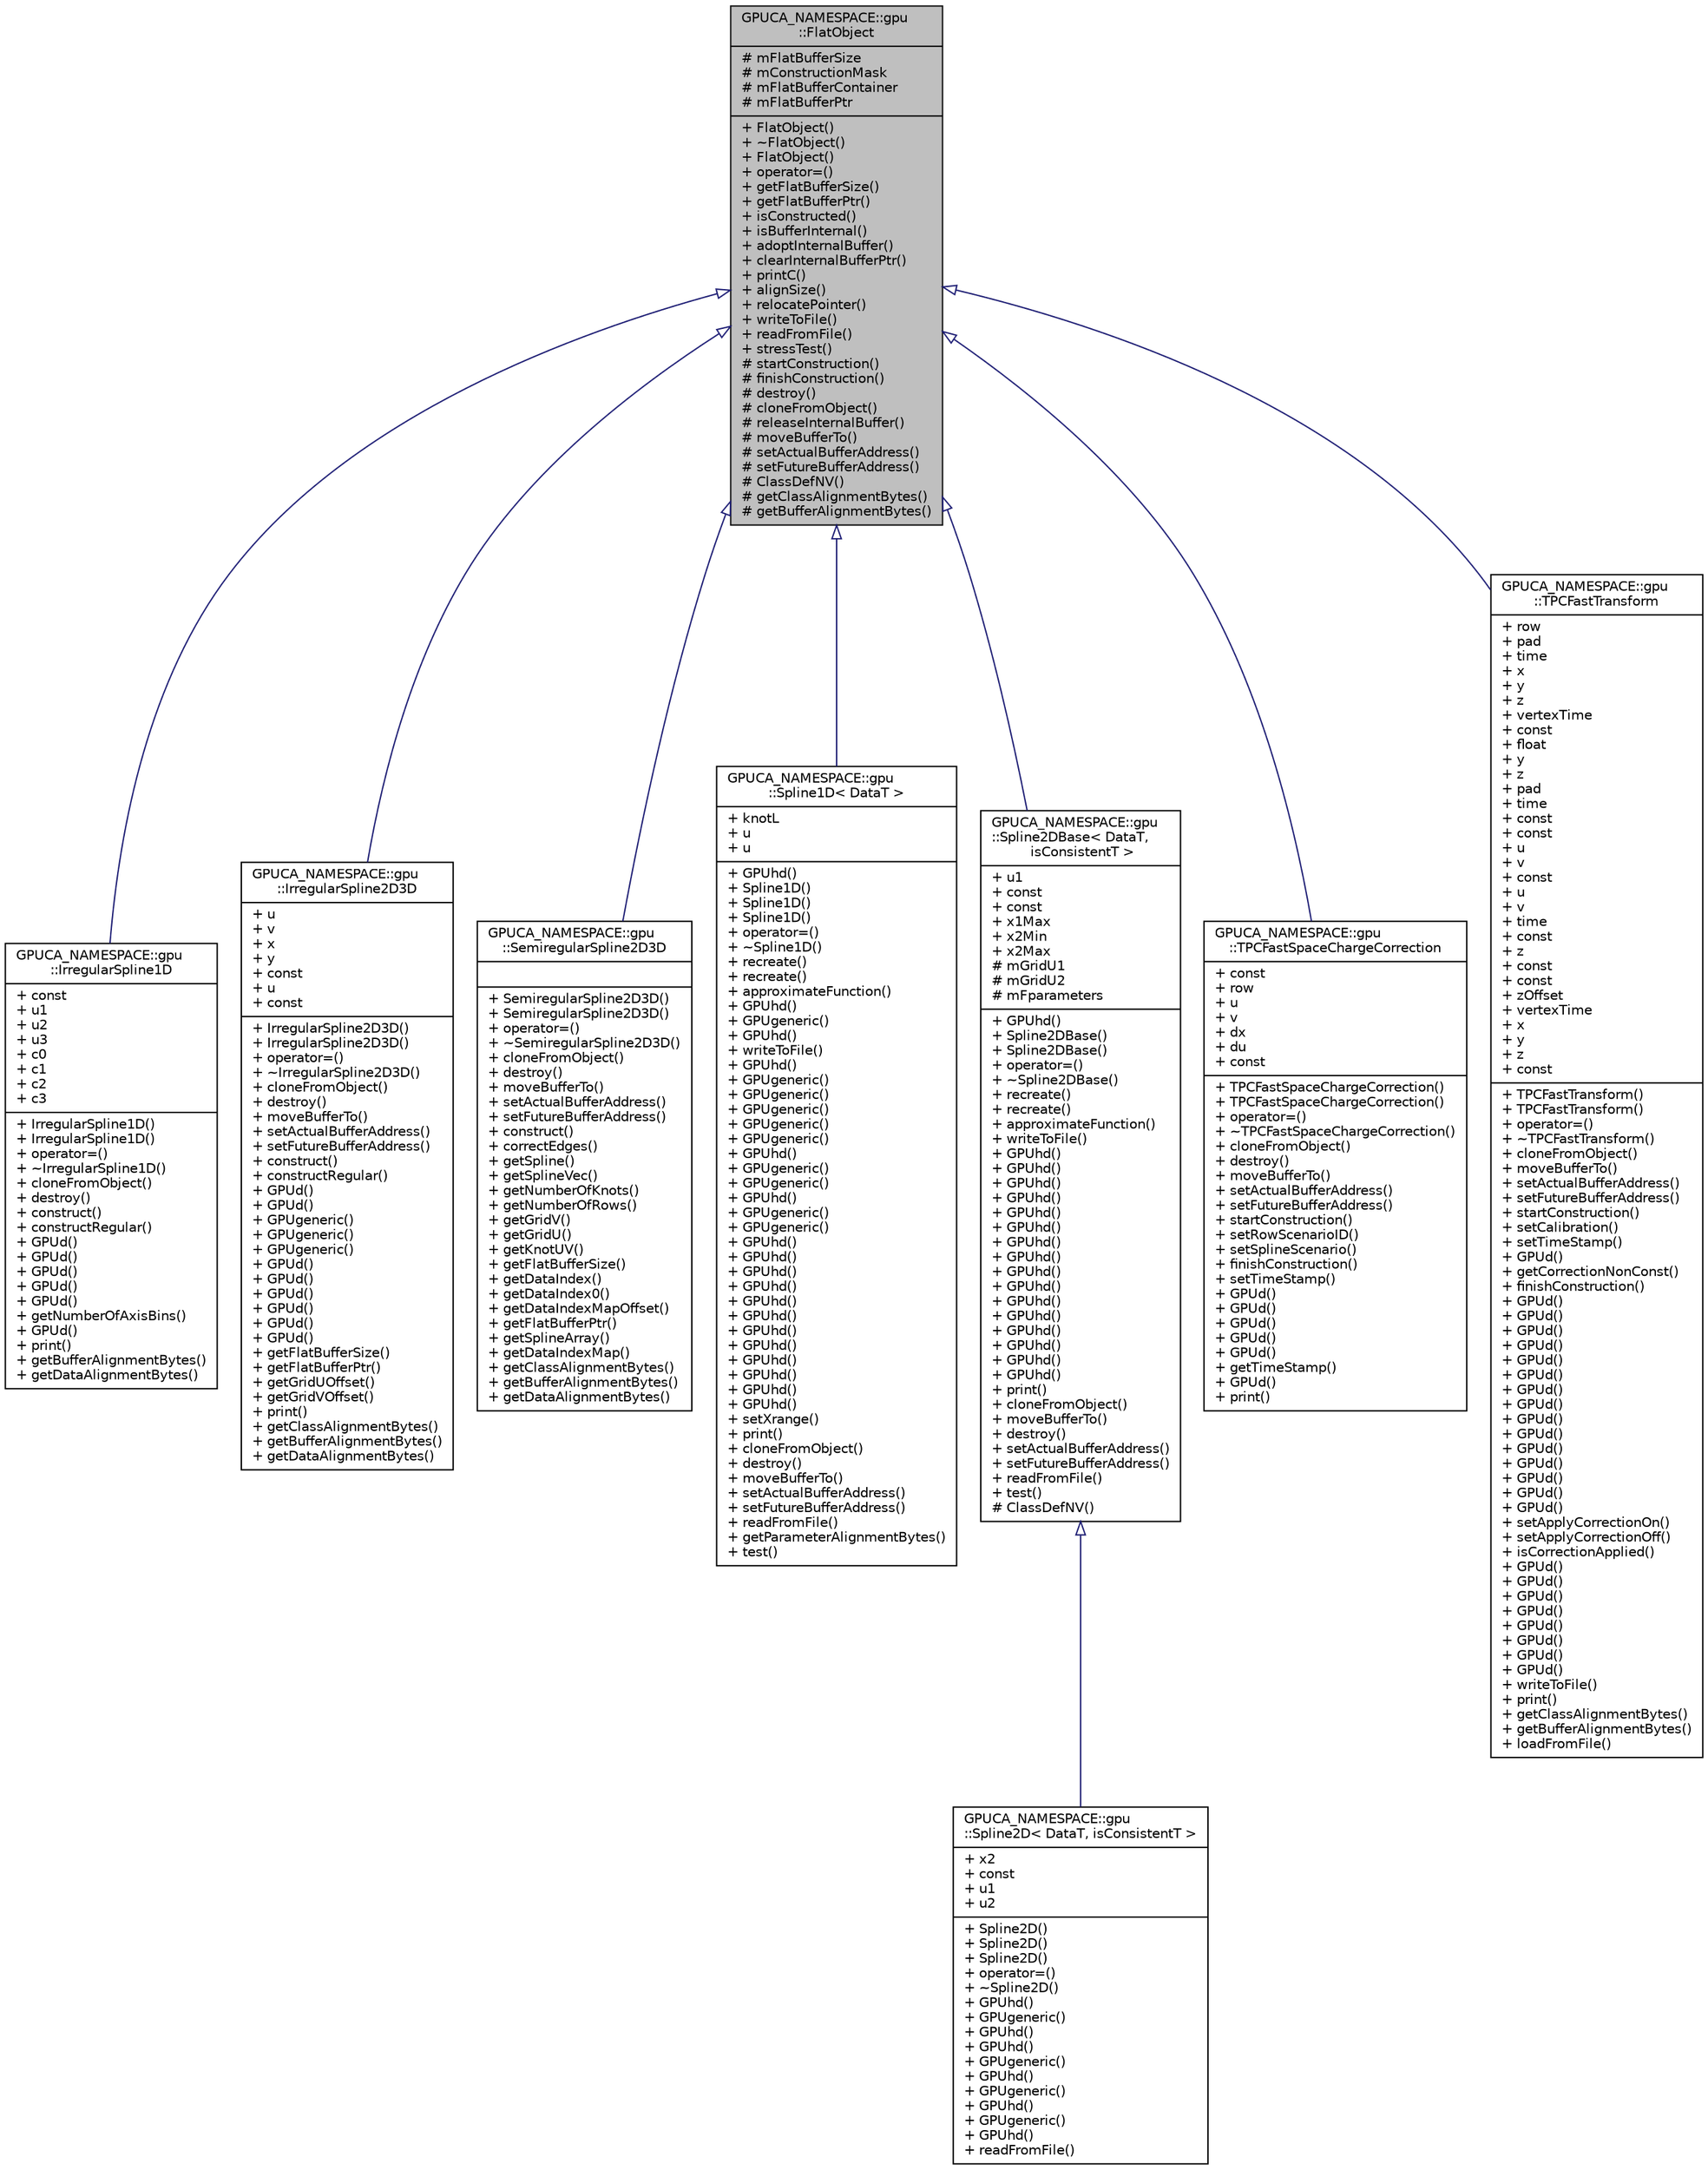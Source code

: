 digraph "GPUCA_NAMESPACE::gpu::FlatObject"
{
 // INTERACTIVE_SVG=YES
  bgcolor="transparent";
  edge [fontname="Helvetica",fontsize="10",labelfontname="Helvetica",labelfontsize="10"];
  node [fontname="Helvetica",fontsize="10",shape=record];
  Node0 [label="{GPUCA_NAMESPACE::gpu\l::FlatObject\n|# mFlatBufferSize\l# mConstructionMask\l# mFlatBufferContainer\l# mFlatBufferPtr\l|+ FlatObject()\l+ ~FlatObject()\l+ FlatObject()\l+ operator=()\l+ getFlatBufferSize()\l+ getFlatBufferPtr()\l+ isConstructed()\l+ isBufferInternal()\l+ adoptInternalBuffer()\l+ clearInternalBufferPtr()\l+ printC()\l+ alignSize()\l+ relocatePointer()\l+ writeToFile()\l+ readFromFile()\l+ stressTest()\l# startConstruction()\l# finishConstruction()\l# destroy()\l# cloneFromObject()\l# releaseInternalBuffer()\l# moveBufferTo()\l# setActualBufferAddress()\l# setFutureBufferAddress()\l# ClassDefNV()\l# getClassAlignmentBytes()\l# getBufferAlignmentBytes()\l}",height=0.2,width=0.4,color="black", fillcolor="grey75", style="filled", fontcolor="black"];
  Node0 -> Node1 [dir="back",color="midnightblue",fontsize="10",style="solid",arrowtail="onormal",fontname="Helvetica"];
  Node1 [label="{GPUCA_NAMESPACE::gpu\l::IrregularSpline1D\n|+ const\l+ u1\l+ u2\l+ u3\l+ c0\l+ c1\l+ c2\l+ c3\l|+ IrregularSpline1D()\l+ IrregularSpline1D()\l+ operator=()\l+ ~IrregularSpline1D()\l+ cloneFromObject()\l+ destroy()\l+ construct()\l+ constructRegular()\l+ GPUd()\l+ GPUd()\l+ GPUd()\l+ GPUd()\l+ GPUd()\l+ getNumberOfAxisBins()\l+ GPUd()\l+ print()\l+ getBufferAlignmentBytes()\l+ getDataAlignmentBytes()\l}",height=0.2,width=0.4,color="black",URL="$de/d7d/classGPUCA__NAMESPACE_1_1gpu_1_1IrregularSpline1D.html"];
  Node0 -> Node2 [dir="back",color="midnightblue",fontsize="10",style="solid",arrowtail="onormal",fontname="Helvetica"];
  Node2 [label="{GPUCA_NAMESPACE::gpu\l::IrregularSpline2D3D\n|+ u\l+ v\l+ x\l+ y\l+ const\l+ u\l+ const\l|+ IrregularSpline2D3D()\l+ IrregularSpline2D3D()\l+ operator=()\l+ ~IrregularSpline2D3D()\l+ cloneFromObject()\l+ destroy()\l+ moveBufferTo()\l+ setActualBufferAddress()\l+ setFutureBufferAddress()\l+ construct()\l+ constructRegular()\l+ GPUd()\l+ GPUd()\l+ GPUgeneric()\l+ GPUgeneric()\l+ GPUgeneric()\l+ GPUd()\l+ GPUd()\l+ GPUd()\l+ GPUd()\l+ GPUd()\l+ GPUd()\l+ getFlatBufferSize()\l+ getFlatBufferPtr()\l+ getGridUOffset()\l+ getGridVOffset()\l+ print()\l+ getClassAlignmentBytes()\l+ getBufferAlignmentBytes()\l+ getDataAlignmentBytes()\l}",height=0.2,width=0.4,color="black",URL="$d5/d77/classGPUCA__NAMESPACE_1_1gpu_1_1IrregularSpline2D3D.html"];
  Node0 -> Node3 [dir="back",color="midnightblue",fontsize="10",style="solid",arrowtail="onormal",fontname="Helvetica"];
  Node3 [label="{GPUCA_NAMESPACE::gpu\l::SemiregularSpline2D3D\n||+ SemiregularSpline2D3D()\l+ SemiregularSpline2D3D()\l+ operator=()\l+ ~SemiregularSpline2D3D()\l+ cloneFromObject()\l+ destroy()\l+ moveBufferTo()\l+ setActualBufferAddress()\l+ setFutureBufferAddress()\l+ construct()\l+ correctEdges()\l+ getSpline()\l+ getSplineVec()\l+ getNumberOfKnots()\l+ getNumberOfRows()\l+ getGridV()\l+ getGridU()\l+ getKnotUV()\l+ getFlatBufferSize()\l+ getDataIndex()\l+ getDataIndex0()\l+ getDataIndexMapOffset()\l+ getFlatBufferPtr()\l+ getSplineArray()\l+ getDataIndexMap()\l+ getClassAlignmentBytes()\l+ getBufferAlignmentBytes()\l+ getDataAlignmentBytes()\l}",height=0.2,width=0.4,color="black",URL="$d2/def/classGPUCA__NAMESPACE_1_1gpu_1_1SemiregularSpline2D3D.html"];
  Node0 -> Node4 [dir="back",color="midnightblue",fontsize="10",style="solid",arrowtail="onormal",fontname="Helvetica"];
  Node4 [label="{GPUCA_NAMESPACE::gpu\l::Spline1D\< DataT \>\n|+ knotL\l+ u\l+ u\l|+ GPUhd()\l+ Spline1D()\l+ Spline1D()\l+ Spline1D()\l+ operator=()\l+ ~Spline1D()\l+ recreate()\l+ recreate()\l+ approximateFunction()\l+ GPUhd()\l+ GPUgeneric()\l+ GPUhd()\l+ writeToFile()\l+ GPUhd()\l+ GPUgeneric()\l+ GPUgeneric()\l+ GPUgeneric()\l+ GPUgeneric()\l+ GPUgeneric()\l+ GPUhd()\l+ GPUgeneric()\l+ GPUgeneric()\l+ GPUhd()\l+ GPUgeneric()\l+ GPUgeneric()\l+ GPUhd()\l+ GPUhd()\l+ GPUhd()\l+ GPUhd()\l+ GPUhd()\l+ GPUhd()\l+ GPUhd()\l+ GPUhd()\l+ GPUhd()\l+ GPUhd()\l+ GPUhd()\l+ GPUhd()\l+ setXrange()\l+ print()\l+ cloneFromObject()\l+ destroy()\l+ moveBufferTo()\l+ setActualBufferAddress()\l+ setFutureBufferAddress()\l+ readFromFile()\l+ getParameterAlignmentBytes()\l+ test()\l}",height=0.2,width=0.4,color="black",URL="$d0/d36/classGPUCA__NAMESPACE_1_1gpu_1_1Spline1D.html"];
  Node0 -> Node5 [dir="back",color="midnightblue",fontsize="10",style="solid",arrowtail="onormal",fontname="Helvetica"];
  Node5 [label="{GPUCA_NAMESPACE::gpu\l::Spline2DBase\< DataT,\l isConsistentT \>\n|+ u1\l+ const\l+ const\l+ x1Max\l+ x2Min\l+ x2Max\l# mGridU1\l# mGridU2\l# mFparameters\l|+ GPUhd()\l+ Spline2DBase()\l+ Spline2DBase()\l+ operator=()\l+ ~Spline2DBase()\l+ recreate()\l+ recreate()\l+ approximateFunction()\l+ writeToFile()\l+ GPUhd()\l+ GPUhd()\l+ GPUhd()\l+ GPUhd()\l+ GPUhd()\l+ GPUhd()\l+ GPUhd()\l+ GPUhd()\l+ GPUhd()\l+ GPUhd()\l+ GPUhd()\l+ GPUhd()\l+ GPUhd()\l+ GPUhd()\l+ GPUhd()\l+ GPUhd()\l+ print()\l+ cloneFromObject()\l+ moveBufferTo()\l+ destroy()\l+ setActualBufferAddress()\l+ setFutureBufferAddress()\l+ readFromFile()\l+ test()\l# ClassDefNV()\l}",height=0.2,width=0.4,color="black",URL="$df/d20/classGPUCA__NAMESPACE_1_1gpu_1_1Spline2DBase.html",tooltip="Base class to store data members and non-inline methods. "];
  Node5 -> Node6 [dir="back",color="midnightblue",fontsize="10",style="solid",arrowtail="onormal",fontname="Helvetica"];
  Node6 [label="{GPUCA_NAMESPACE::gpu\l::Spline2D\< DataT, isConsistentT \>\n|+ x2\l+ const\l+ u1\l+ u2\l|+ Spline2D()\l+ Spline2D()\l+ Spline2D()\l+ operator=()\l+ ~Spline2D()\l+ GPUhd()\l+ GPUgeneric()\l+ GPUhd()\l+ GPUhd()\l+ GPUgeneric()\l+ GPUhd()\l+ GPUgeneric()\l+ GPUhd()\l+ GPUgeneric()\l+ GPUhd()\l+ readFromFile()\l}",height=0.2,width=0.4,color="black",URL="$d3/dc3/classGPUCA__NAMESPACE_1_1gpu_1_1Spline2D.html"];
  Node0 -> Node7 [dir="back",color="midnightblue",fontsize="10",style="solid",arrowtail="onormal",fontname="Helvetica"];
  Node7 [label="{GPUCA_NAMESPACE::gpu\l::TPCFastSpaceChargeCorrection\n|+ const\l+ row\l+ u\l+ v\l+ dx\l+ du\l+ const\l|+ TPCFastSpaceChargeCorrection()\l+ TPCFastSpaceChargeCorrection()\l+ operator=()\l+ ~TPCFastSpaceChargeCorrection()\l+ cloneFromObject()\l+ destroy()\l+ moveBufferTo()\l+ setActualBufferAddress()\l+ setFutureBufferAddress()\l+ startConstruction()\l+ setRowScenarioID()\l+ setSplineScenario()\l+ finishConstruction()\l+ setTimeStamp()\l+ GPUd()\l+ GPUd()\l+ GPUd()\l+ GPUd()\l+ GPUd()\l+ getTimeStamp()\l+ GPUd()\l+ print()\l}",height=0.2,width=0.4,color="black",URL="$d6/d2c/classGPUCA__NAMESPACE_1_1gpu_1_1TPCFastSpaceChargeCorrection.html"];
  Node0 -> Node8 [dir="back",color="midnightblue",fontsize="10",style="solid",arrowtail="onormal",fontname="Helvetica"];
  Node8 [label="{GPUCA_NAMESPACE::gpu\l::TPCFastTransform\n|+ row\l+ pad\l+ time\l+ x\l+ y\l+ z\l+ vertexTime\l+ const\l+ float\l+ y\l+ z\l+ pad\l+ time\l+ const\l+ const\l+ u\l+ v\l+ const\l+ u\l+ v\l+ time\l+ const\l+ z\l+ const\l+ const\l+ zOffset\l+ vertexTime\l+ x\l+ y\l+ z\l+ const\l|+ TPCFastTransform()\l+ TPCFastTransform()\l+ operator=()\l+ ~TPCFastTransform()\l+ cloneFromObject()\l+ moveBufferTo()\l+ setActualBufferAddress()\l+ setFutureBufferAddress()\l+ startConstruction()\l+ setCalibration()\l+ setTimeStamp()\l+ GPUd()\l+ getCorrectionNonConst()\l+ finishConstruction()\l+ GPUd()\l+ GPUd()\l+ GPUd()\l+ GPUd()\l+ GPUd()\l+ GPUd()\l+ GPUd()\l+ GPUd()\l+ GPUd()\l+ GPUd()\l+ GPUd()\l+ GPUd()\l+ GPUd()\l+ GPUd()\l+ GPUd()\l+ setApplyCorrectionOn()\l+ setApplyCorrectionOff()\l+ isCorrectionApplied()\l+ GPUd()\l+ GPUd()\l+ GPUd()\l+ GPUd()\l+ GPUd()\l+ GPUd()\l+ GPUd()\l+ GPUd()\l+ writeToFile()\l+ print()\l+ getClassAlignmentBytes()\l+ getBufferAlignmentBytes()\l+ loadFromFile()\l}",height=0.2,width=0.4,color="black",URL="$d2/d47/classGPUCA__NAMESPACE_1_1gpu_1_1TPCFastTransform.html"];
}
